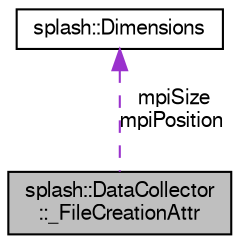 digraph "splash::DataCollector::_FileCreationAttr"
{
  edge [fontname="FreeSans",fontsize="10",labelfontname="FreeSans",labelfontsize="10"];
  node [fontname="FreeSans",fontsize="10",shape=record];
  Node1 [label="splash::DataCollector\l::_FileCreationAttr",height=0.2,width=0.4,color="black", fillcolor="grey75", style="filled" fontcolor="black"];
  Node2 -> Node1 [dir="back",color="darkorchid3",fontsize="10",style="dashed",label=" mpiSize\nmpiPosition" ,fontname="FreeSans"];
  Node2 [label="splash::Dimensions",height=0.2,width=0.4,color="black", fillcolor="white", style="filled",URL="$classsplash_1_1_dimensions.html"];
}
